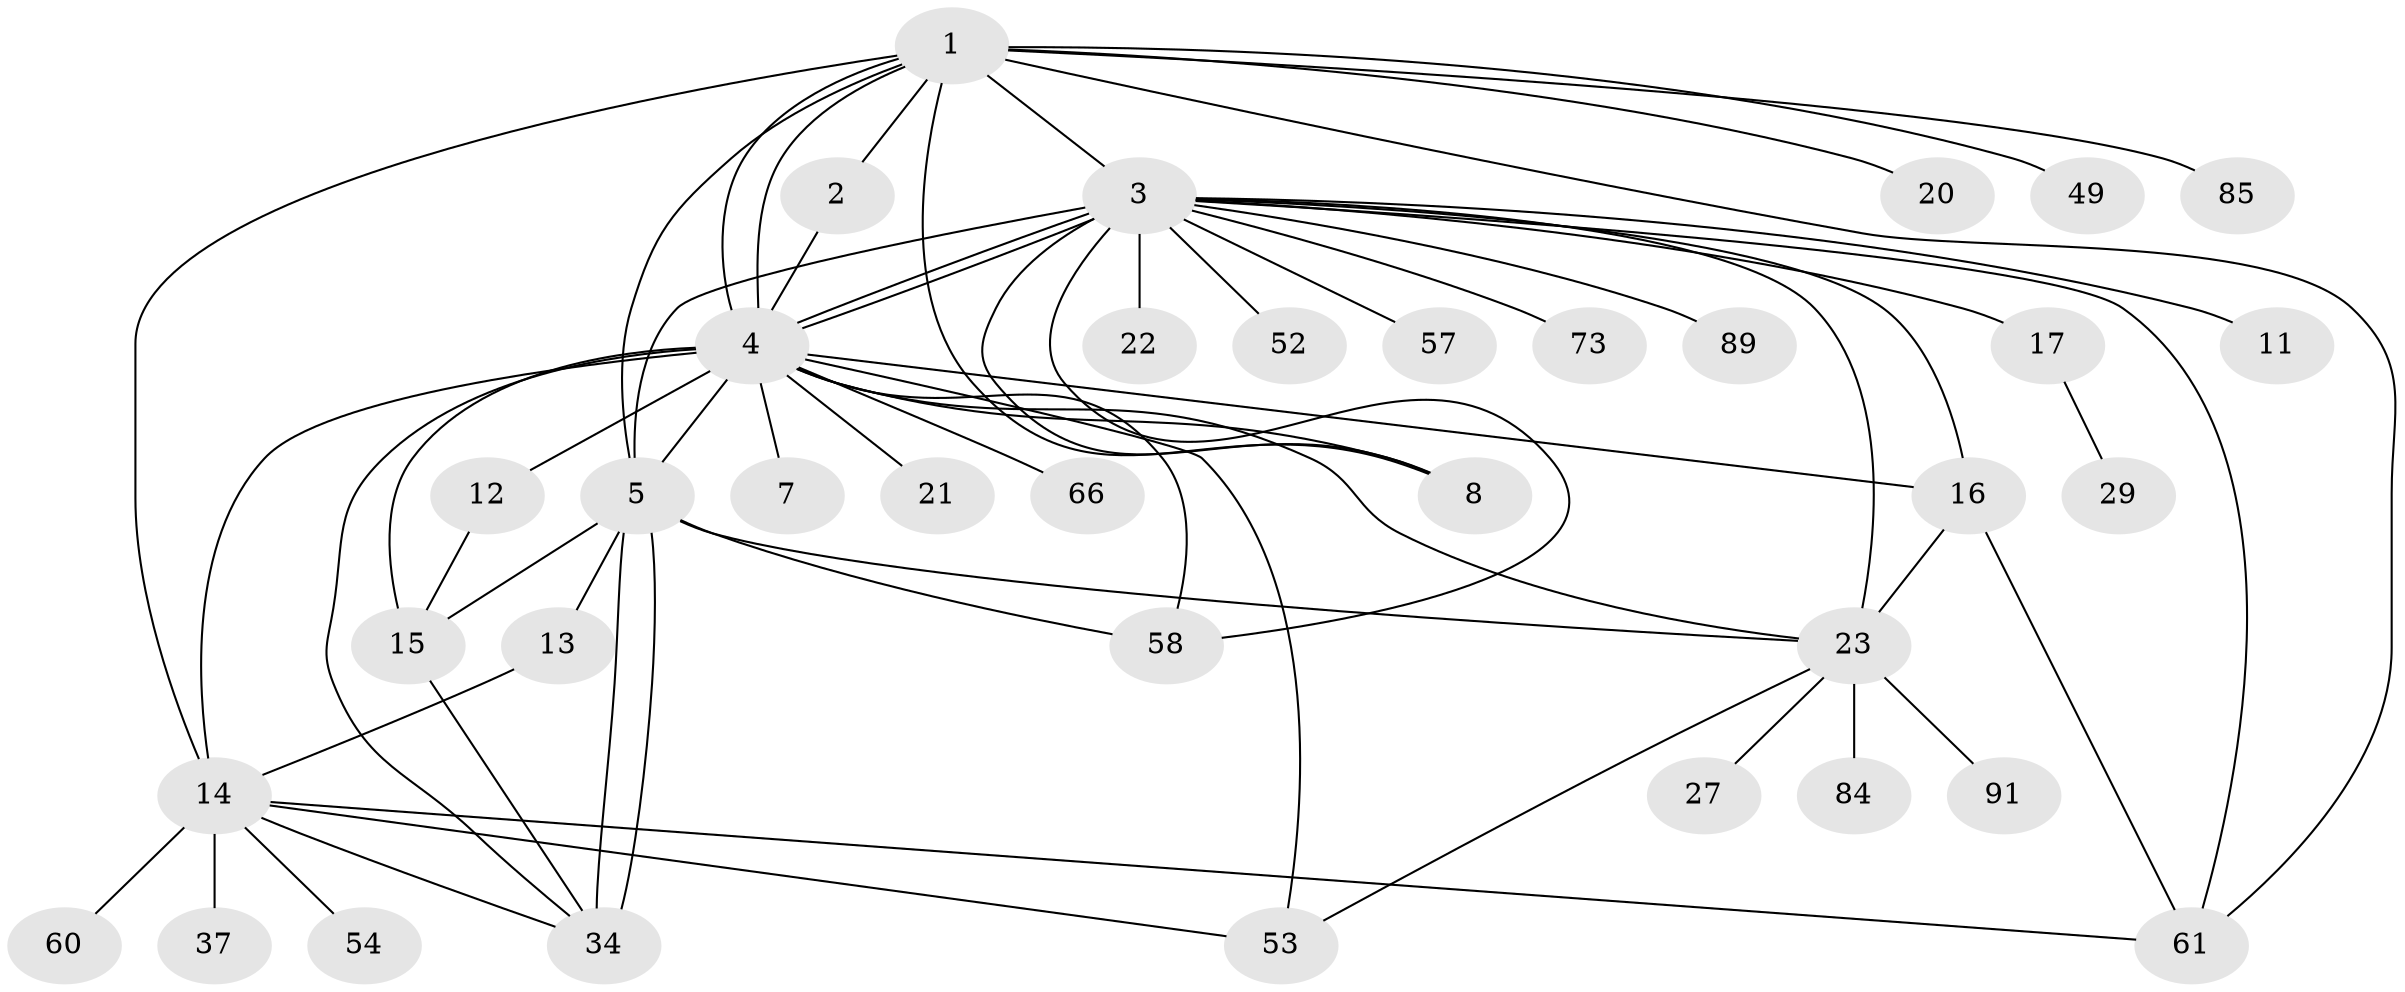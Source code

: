 // original degree distribution, {9: 0.008333333333333333, 3: 0.1, 21: 0.016666666666666666, 25: 0.008333333333333333, 16: 0.008333333333333333, 7: 0.025, 1: 0.4666666666666667, 2: 0.25, 4: 0.041666666666666664, 11: 0.008333333333333333, 5: 0.03333333333333333, 12: 0.008333333333333333, 6: 0.025}
// Generated by graph-tools (version 1.1) at 2025/18/03/04/25 18:18:27]
// undirected, 36 vertices, 62 edges
graph export_dot {
graph [start="1"]
  node [color=gray90,style=filled];
  1 [super="+41+26"];
  2 [super="+98"];
  3 [super="+46+56+75+78+103+40+25+6"];
  4 [super="+48+9+115+86+110+19+32"];
  5 [super="+31+109+24+10"];
  7;
  8;
  11;
  12 [super="+59"];
  13;
  14 [super="+47+70+30+79+83+107+93+100+104+118+119+42"];
  15;
  16 [super="+44"];
  17;
  20;
  21;
  22;
  23;
  27;
  29;
  34 [super="+87+51"];
  37 [super="+43"];
  49;
  52;
  53 [super="+80+81"];
  54 [super="+62"];
  57;
  58 [super="+71"];
  60;
  61;
  66;
  73;
  84;
  85;
  89 [super="+99"];
  91;
  1 -- 2;
  1 -- 3 [weight=3];
  1 -- 4;
  1 -- 4;
  1 -- 20;
  1 -- 85;
  1 -- 14 [weight=2];
  1 -- 49;
  1 -- 5 [weight=2];
  1 -- 8;
  1 -- 61;
  2 -- 4;
  3 -- 4 [weight=5];
  3 -- 4;
  3 -- 5 [weight=2];
  3 -- 16 [weight=2];
  3 -- 22;
  3 -- 23 [weight=4];
  3 -- 58;
  3 -- 61;
  3 -- 57;
  3 -- 8;
  3 -- 73;
  3 -- 11;
  3 -- 17;
  3 -- 52;
  3 -- 89;
  4 -- 7;
  4 -- 8;
  4 -- 12;
  4 -- 14 [weight=5];
  4 -- 21;
  4 -- 23;
  4 -- 34;
  4 -- 58 [weight=2];
  4 -- 53;
  4 -- 66;
  4 -- 5 [weight=3];
  4 -- 15;
  4 -- 16 [weight=2];
  5 -- 13;
  5 -- 15;
  5 -- 34 [weight=2];
  5 -- 34;
  5 -- 58;
  5 -- 23;
  12 -- 15;
  13 -- 14;
  14 -- 37;
  14 -- 54;
  14 -- 60;
  14 -- 34;
  14 -- 53;
  14 -- 61;
  15 -- 34;
  16 -- 23;
  16 -- 61;
  17 -- 29;
  23 -- 27;
  23 -- 84;
  23 -- 91;
  23 -- 53;
}
